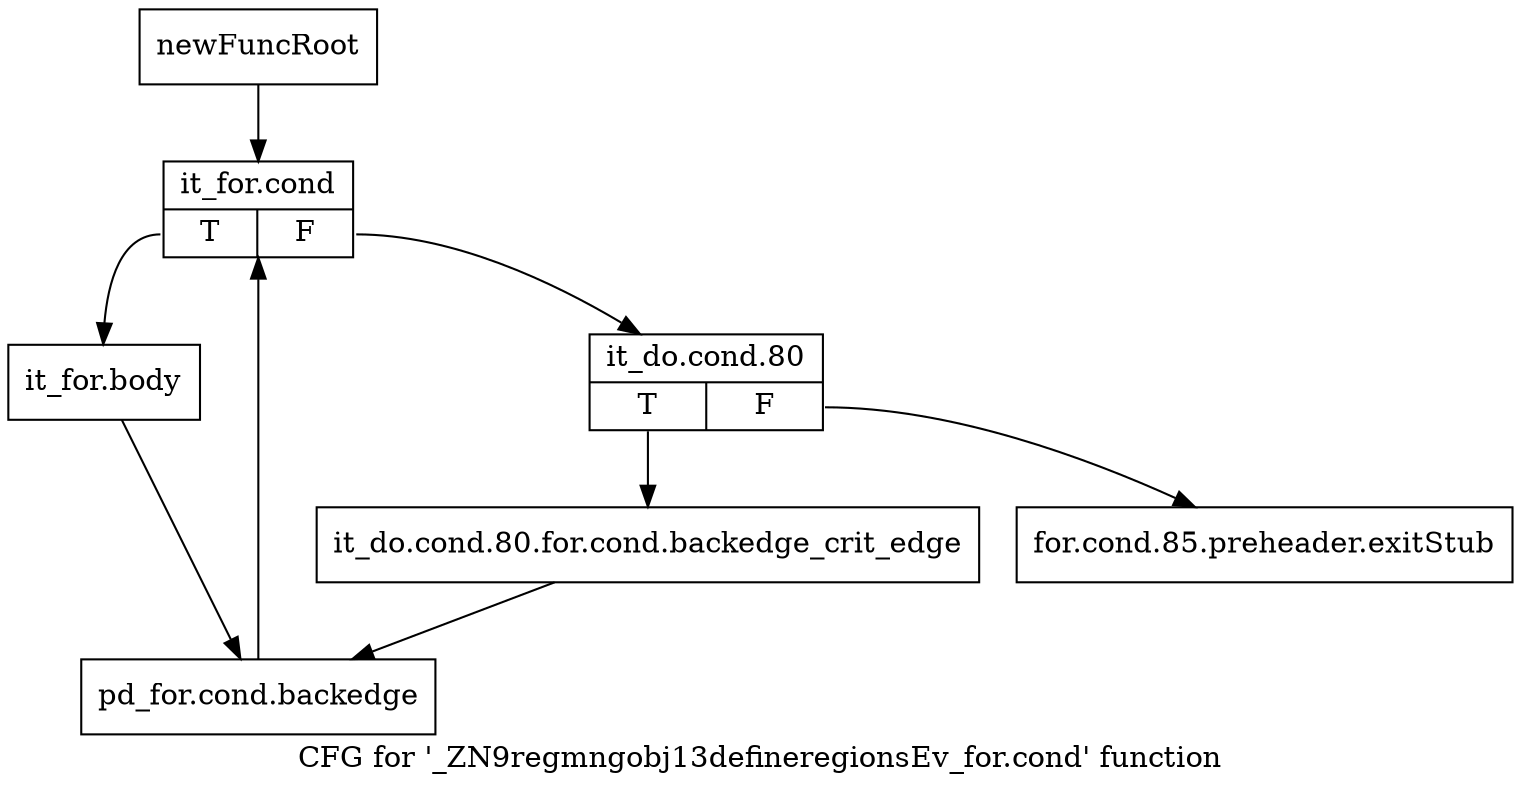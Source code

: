 digraph "CFG for '_ZN9regmngobj13defineregionsEv_for.cond' function" {
	label="CFG for '_ZN9regmngobj13defineregionsEv_for.cond' function";

	Node0x2448790 [shape=record,label="{newFuncRoot}"];
	Node0x2448790 -> Node0x2448830;
	Node0x24487e0 [shape=record,label="{for.cond.85.preheader.exitStub}"];
	Node0x2448830 [shape=record,label="{it_for.cond|{<s0>T|<s1>F}}"];
	Node0x2448830:s0 -> Node0x2448920;
	Node0x2448830:s1 -> Node0x2448880;
	Node0x2448880 [shape=record,label="{it_do.cond.80|{<s0>T|<s1>F}}"];
	Node0x2448880:s0 -> Node0x24488d0;
	Node0x2448880:s1 -> Node0x24487e0;
	Node0x24488d0 [shape=record,label="{it_do.cond.80.for.cond.backedge_crit_edge}"];
	Node0x24488d0 -> Node0x2448970;
	Node0x2448920 [shape=record,label="{it_for.body}"];
	Node0x2448920 -> Node0x2448970;
	Node0x2448970 [shape=record,label="{pd_for.cond.backedge}"];
	Node0x2448970 -> Node0x2448830;
}
